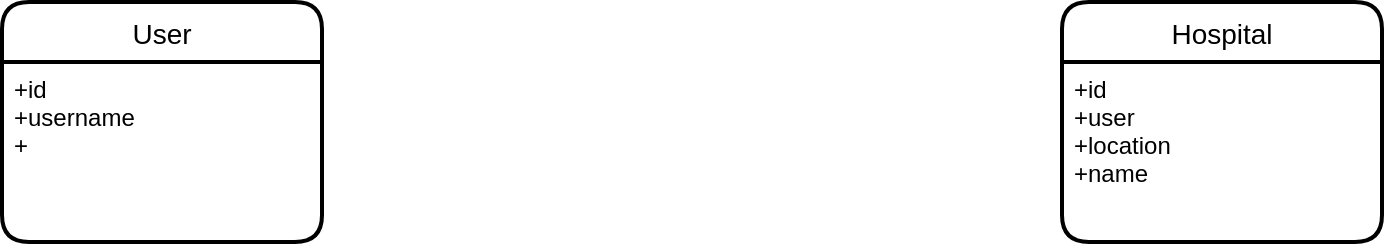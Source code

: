 <mxfile version="20.4.0" type="github">
  <diagram id="R2lEEEUBdFMjLlhIrx00" name="Page-1">
    <mxGraphModel dx="1038" dy="589" grid="1" gridSize="10" guides="1" tooltips="1" connect="1" arrows="1" fold="1" page="1" pageScale="1" pageWidth="850" pageHeight="1100" math="0" shadow="0" extFonts="Permanent Marker^https://fonts.googleapis.com/css?family=Permanent+Marker">
      <root>
        <mxCell id="0" />
        <mxCell id="1" parent="0" />
        <mxCell id="7YeThWa-sZOw9OX6Wuop-1" value="Hospital" style="swimlane;childLayout=stackLayout;horizontal=1;startSize=30;horizontalStack=0;rounded=1;fontSize=14;fontStyle=0;strokeWidth=2;resizeParent=0;resizeLast=1;shadow=0;dashed=0;align=center;" parent="1" vertex="1">
          <mxGeometry x="670" y="160" width="160" height="120" as="geometry" />
        </mxCell>
        <mxCell id="7YeThWa-sZOw9OX6Wuop-2" value="+id&#xa;+user&#xa;+location&#xa;+name" style="align=left;strokeColor=none;fillColor=none;spacingLeft=4;fontSize=12;verticalAlign=top;resizable=0;rotatable=0;part=1;" parent="7YeThWa-sZOw9OX6Wuop-1" vertex="1">
          <mxGeometry y="30" width="160" height="90" as="geometry" />
        </mxCell>
        <mxCell id="7YeThWa-sZOw9OX6Wuop-3" value="User" style="swimlane;childLayout=stackLayout;horizontal=1;startSize=30;horizontalStack=0;rounded=1;fontSize=14;fontStyle=0;strokeWidth=2;resizeParent=0;resizeLast=1;shadow=0;dashed=0;align=center;" vertex="1" parent="1">
          <mxGeometry x="140" y="160" width="160" height="120" as="geometry" />
        </mxCell>
        <mxCell id="7YeThWa-sZOw9OX6Wuop-4" value="+id&#xa;+username&#xa;+" style="align=left;strokeColor=none;fillColor=none;spacingLeft=4;fontSize=12;verticalAlign=top;resizable=0;rotatable=0;part=1;" vertex="1" parent="7YeThWa-sZOw9OX6Wuop-3">
          <mxGeometry y="30" width="160" height="90" as="geometry" />
        </mxCell>
      </root>
    </mxGraphModel>
  </diagram>
</mxfile>
